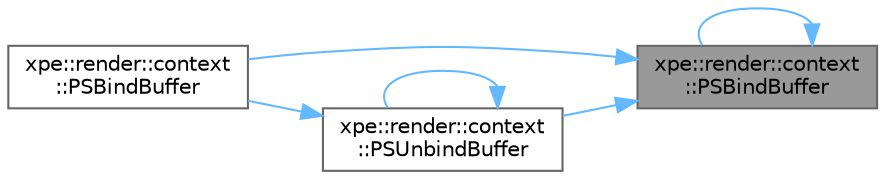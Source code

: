 digraph "xpe::render::context::PSBindBuffer"
{
 // LATEX_PDF_SIZE
  bgcolor="transparent";
  edge [fontname=Helvetica,fontsize=10,labelfontname=Helvetica,labelfontsize=10];
  node [fontname=Helvetica,fontsize=10,shape=box,height=0.2,width=0.4];
  rankdir="RL";
  Node1 [id="Node000001",label="xpe::render::context\l::PSBindBuffer",height=0.2,width=0.4,color="gray40", fillcolor="grey60", style="filled", fontcolor="black",tooltip=" "];
  Node1 -> Node1 [id="edge11_Node000001_Node000001",dir="back",color="steelblue1",style="solid",tooltip=" "];
  Node1 -> Node2 [id="edge12_Node000001_Node000002",dir="back",color="steelblue1",style="solid",tooltip=" "];
  Node2 [id="Node000002",label="xpe::render::context\l::PSBindBuffer",height=0.2,width=0.4,color="grey40", fillcolor="white", style="filled",URL="$namespacexpe_1_1render_1_1context.html#a04a7c5260c6870d34080ff6539ab38f8",tooltip=" "];
  Node1 -> Node3 [id="edge13_Node000001_Node000003",dir="back",color="steelblue1",style="solid",tooltip=" "];
  Node3 [id="Node000003",label="xpe::render::context\l::PSUnbindBuffer",height=0.2,width=0.4,color="grey40", fillcolor="white", style="filled",URL="$namespacexpe_1_1render_1_1context.html#abf1ec07d3f64ecde35b2664d2cbecd9b",tooltip=" "];
  Node3 -> Node2 [id="edge14_Node000003_Node000002",dir="back",color="steelblue1",style="solid",tooltip=" "];
  Node3 -> Node3 [id="edge15_Node000003_Node000003",dir="back",color="steelblue1",style="solid",tooltip=" "];
}
